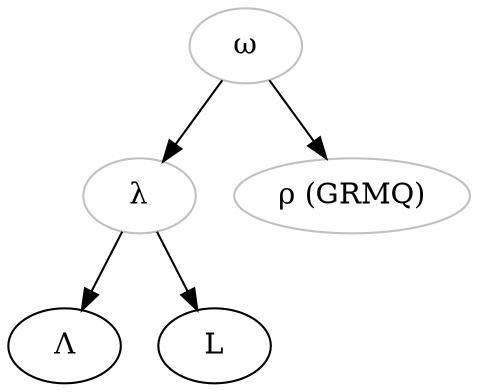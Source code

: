 digraph {
archetyp[color="grey", label="ω"] 
grouplambda [label="λ", color="grey"] 
palimpsestlambda [label="Λ"] 
grouprho [label="ρ (GRMQ)", color="grey"] 
archetyp -> grouplambda 
grouplambda -> L 
grouplambda -> palimpsestlambda 
archetyp -> grouprho 
}
